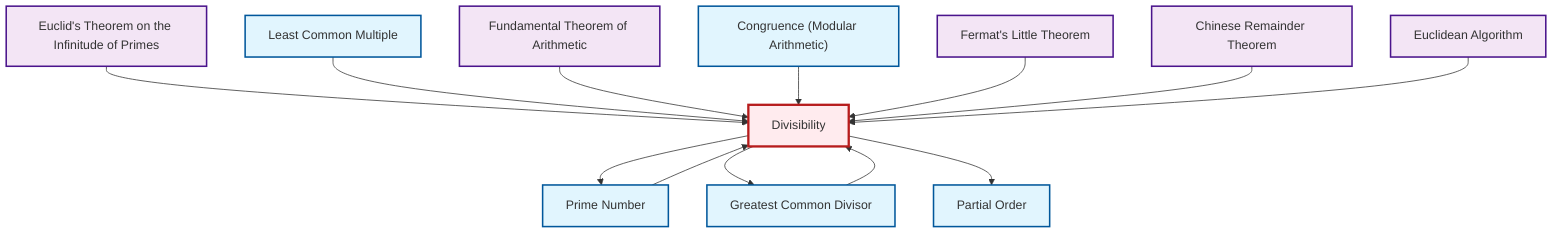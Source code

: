 graph TD
    classDef definition fill:#e1f5fe,stroke:#01579b,stroke-width:2px
    classDef theorem fill:#f3e5f5,stroke:#4a148c,stroke-width:2px
    classDef axiom fill:#fff3e0,stroke:#e65100,stroke-width:2px
    classDef example fill:#e8f5e9,stroke:#1b5e20,stroke-width:2px
    classDef current fill:#ffebee,stroke:#b71c1c,stroke-width:3px
    def-partial-order["Partial Order"]:::definition
    def-lcm["Least Common Multiple"]:::definition
    thm-fundamental-arithmetic["Fundamental Theorem of Arithmetic"]:::theorem
    def-gcd["Greatest Common Divisor"]:::definition
    def-prime["Prime Number"]:::definition
    def-divisibility["Divisibility"]:::definition
    thm-chinese-remainder["Chinese Remainder Theorem"]:::theorem
    thm-euclidean-algorithm["Euclidean Algorithm"]:::theorem
    thm-fermat-little["Fermat's Little Theorem"]:::theorem
    def-congruence["Congruence (Modular Arithmetic)"]:::definition
    thm-euclid-infinitude-primes["Euclid's Theorem on the Infinitude of Primes"]:::theorem
    def-gcd --> def-divisibility
    def-divisibility --> def-prime
    thm-euclid-infinitude-primes --> def-divisibility
    def-lcm --> def-divisibility
    thm-fundamental-arithmetic --> def-divisibility
    def-congruence --> def-divisibility
    def-divisibility --> def-gcd
    def-divisibility --> def-partial-order
    thm-fermat-little --> def-divisibility
    thm-chinese-remainder --> def-divisibility
    thm-euclidean-algorithm --> def-divisibility
    def-prime --> def-divisibility
    class def-divisibility current